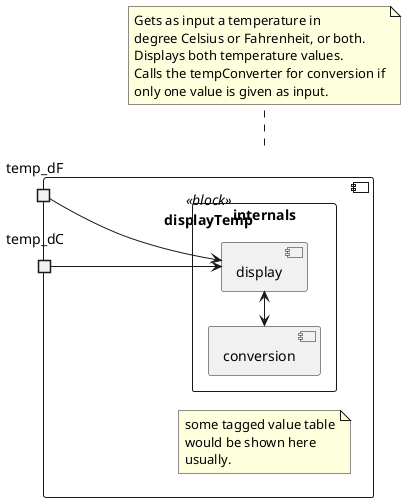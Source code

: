 
@startuml
left to right direction

component "displayTemp" as displayTemp <<block>> {

    portin "temp_dC     " as temp_dC_displayTemp
    portin "temp_dF     " as temp_dF_displayTemp

    note as displayTemp_TVs
        some tagged value table
        would be shown here
        usually.
    end note

    rectangle "internals" {
        component display
        component conversion

        temp_dC_displayTemp -u-> display
        temp_dF_displayTemp -> display
        conversion <-> display
    }
}

note bottom of displayTemp
    Gets as input a temperature in
    degree Celsius or Fahrenheit, or both.
    Displays both temperature values.
    Calls the tempConverter for conversion if
    only one value is given as input.
end note

@enduml
